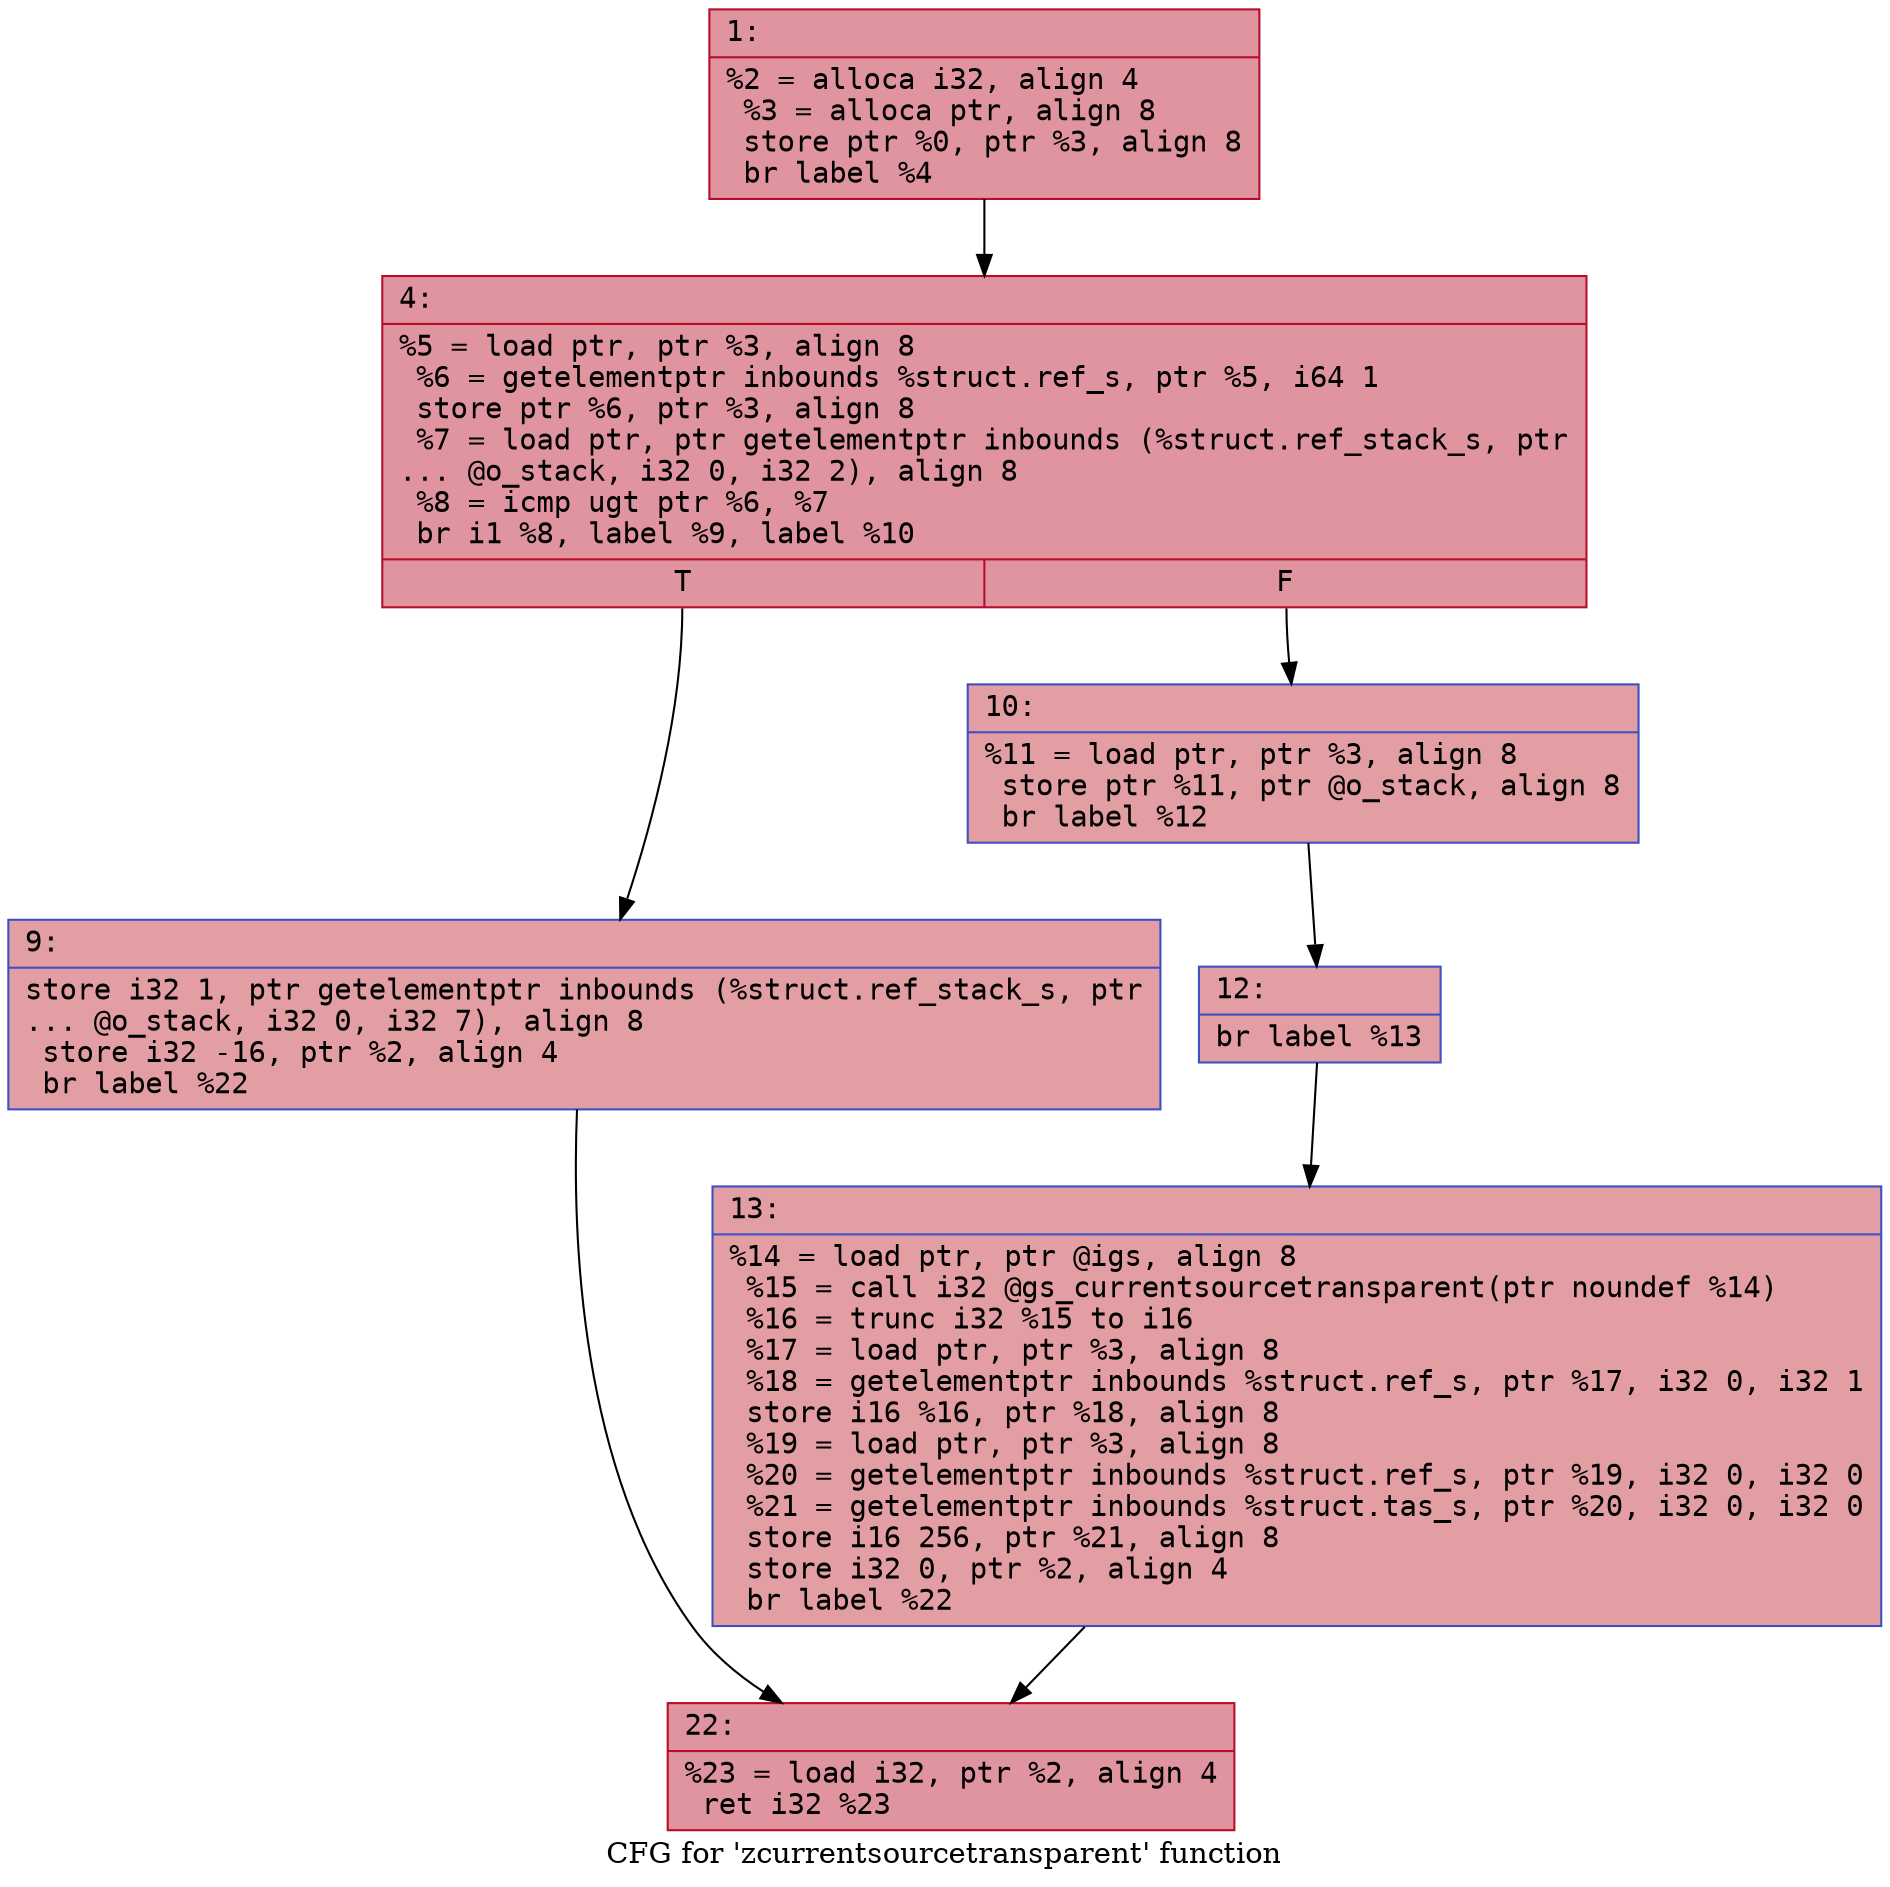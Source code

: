 digraph "CFG for 'zcurrentsourcetransparent' function" {
	label="CFG for 'zcurrentsourcetransparent' function";

	Node0x6000003b6490 [shape=record,color="#b70d28ff", style=filled, fillcolor="#b70d2870" fontname="Courier",label="{1:\l|  %2 = alloca i32, align 4\l  %3 = alloca ptr, align 8\l  store ptr %0, ptr %3, align 8\l  br label %4\l}"];
	Node0x6000003b6490 -> Node0x6000003b64e0[tooltip="1 -> 4\nProbability 100.00%" ];
	Node0x6000003b64e0 [shape=record,color="#b70d28ff", style=filled, fillcolor="#b70d2870" fontname="Courier",label="{4:\l|  %5 = load ptr, ptr %3, align 8\l  %6 = getelementptr inbounds %struct.ref_s, ptr %5, i64 1\l  store ptr %6, ptr %3, align 8\l  %7 = load ptr, ptr getelementptr inbounds (%struct.ref_stack_s, ptr\l... @o_stack, i32 0, i32 2), align 8\l  %8 = icmp ugt ptr %6, %7\l  br i1 %8, label %9, label %10\l|{<s0>T|<s1>F}}"];
	Node0x6000003b64e0:s0 -> Node0x6000003b6530[tooltip="4 -> 9\nProbability 50.00%" ];
	Node0x6000003b64e0:s1 -> Node0x6000003b6580[tooltip="4 -> 10\nProbability 50.00%" ];
	Node0x6000003b6530 [shape=record,color="#3d50c3ff", style=filled, fillcolor="#be242e70" fontname="Courier",label="{9:\l|  store i32 1, ptr getelementptr inbounds (%struct.ref_stack_s, ptr\l... @o_stack, i32 0, i32 7), align 8\l  store i32 -16, ptr %2, align 4\l  br label %22\l}"];
	Node0x6000003b6530 -> Node0x6000003b6670[tooltip="9 -> 22\nProbability 100.00%" ];
	Node0x6000003b6580 [shape=record,color="#3d50c3ff", style=filled, fillcolor="#be242e70" fontname="Courier",label="{10:\l|  %11 = load ptr, ptr %3, align 8\l  store ptr %11, ptr @o_stack, align 8\l  br label %12\l}"];
	Node0x6000003b6580 -> Node0x6000003b65d0[tooltip="10 -> 12\nProbability 100.00%" ];
	Node0x6000003b65d0 [shape=record,color="#3d50c3ff", style=filled, fillcolor="#be242e70" fontname="Courier",label="{12:\l|  br label %13\l}"];
	Node0x6000003b65d0 -> Node0x6000003b6620[tooltip="12 -> 13\nProbability 100.00%" ];
	Node0x6000003b6620 [shape=record,color="#3d50c3ff", style=filled, fillcolor="#be242e70" fontname="Courier",label="{13:\l|  %14 = load ptr, ptr @igs, align 8\l  %15 = call i32 @gs_currentsourcetransparent(ptr noundef %14)\l  %16 = trunc i32 %15 to i16\l  %17 = load ptr, ptr %3, align 8\l  %18 = getelementptr inbounds %struct.ref_s, ptr %17, i32 0, i32 1\l  store i16 %16, ptr %18, align 8\l  %19 = load ptr, ptr %3, align 8\l  %20 = getelementptr inbounds %struct.ref_s, ptr %19, i32 0, i32 0\l  %21 = getelementptr inbounds %struct.tas_s, ptr %20, i32 0, i32 0\l  store i16 256, ptr %21, align 8\l  store i32 0, ptr %2, align 4\l  br label %22\l}"];
	Node0x6000003b6620 -> Node0x6000003b6670[tooltip="13 -> 22\nProbability 100.00%" ];
	Node0x6000003b6670 [shape=record,color="#b70d28ff", style=filled, fillcolor="#b70d2870" fontname="Courier",label="{22:\l|  %23 = load i32, ptr %2, align 4\l  ret i32 %23\l}"];
}

